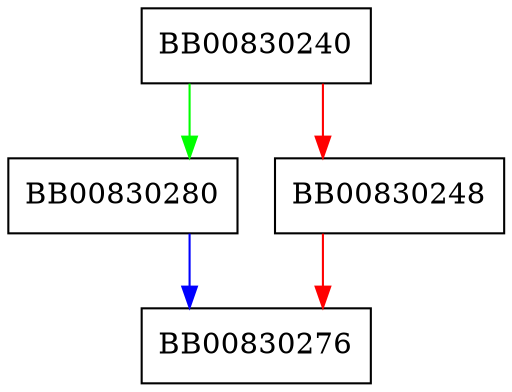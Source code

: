 digraph RSA_padding_check_none {
  node [shape="box"];
  graph [splines=ortho];
  BB00830240 -> BB00830280 [color="green"];
  BB00830240 -> BB00830248 [color="red"];
  BB00830248 -> BB00830276 [color="red"];
  BB00830280 -> BB00830276 [color="blue"];
}